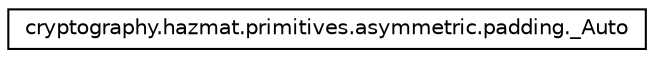 digraph "Graphical Class Hierarchy"
{
 // LATEX_PDF_SIZE
  edge [fontname="Helvetica",fontsize="10",labelfontname="Helvetica",labelfontsize="10"];
  node [fontname="Helvetica",fontsize="10",shape=record];
  rankdir="LR";
  Node0 [label="cryptography.hazmat.primitives.asymmetric.padding._Auto",height=0.2,width=0.4,color="black", fillcolor="white", style="filled",URL="$classcryptography_1_1hazmat_1_1primitives_1_1asymmetric_1_1padding_1_1__Auto.html",tooltip=" "];
}
